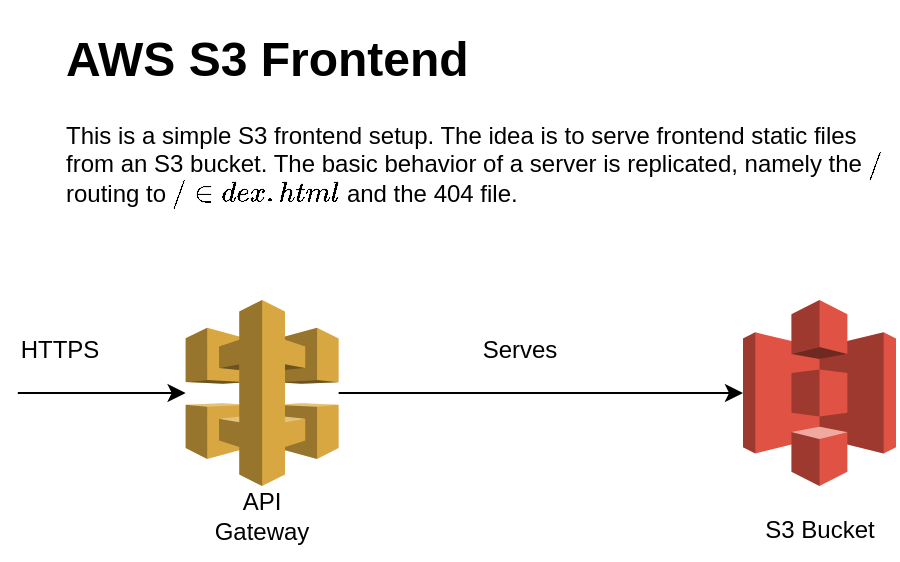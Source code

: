 <mxfile version="20.5.3" type="device"><diagram id="ArdYzgl4c7e8tbopXAWa" name="Page-1"><mxGraphModel dx="777" dy="680" grid="1" gridSize="10" guides="1" tooltips="1" connect="1" arrows="1" fold="1" page="1" pageScale="1" pageWidth="850" pageHeight="1100" math="0" shadow="0"><root><mxCell id="0"/><mxCell id="1" parent="0"/><mxCell id="G-5ttSB3M2iMCuvFK7LN-1" style="edgeStyle=orthogonalEdgeStyle;rounded=0;orthogonalLoop=1;jettySize=auto;html=1;" edge="1" parent="1" source="G-5ttSB3M2iMCuvFK7LN-2" target="G-5ttSB3M2iMCuvFK7LN-3"><mxGeometry relative="1" as="geometry"/></mxCell><mxCell id="G-5ttSB3M2iMCuvFK7LN-10" style="edgeStyle=orthogonalEdgeStyle;rounded=0;orthogonalLoop=1;jettySize=auto;html=1;startArrow=classic;startFill=1;endArrow=none;endFill=0;" edge="1" parent="1" source="G-5ttSB3M2iMCuvFK7LN-2"><mxGeometry relative="1" as="geometry"><mxPoint x="90.91" y="216.5" as="targetPoint"/></mxGeometry></mxCell><mxCell id="G-5ttSB3M2iMCuvFK7LN-2" value="" style="outlineConnect=0;dashed=0;verticalLabelPosition=bottom;verticalAlign=top;align=center;html=1;shape=mxgraph.aws3.api_gateway;fillColor=#D9A741;gradientColor=none;" vertex="1" parent="1"><mxGeometry x="174.82" y="170" width="76.5" height="93" as="geometry"/></mxCell><mxCell id="G-5ttSB3M2iMCuvFK7LN-3" value="" style="outlineConnect=0;dashed=0;verticalLabelPosition=bottom;verticalAlign=top;align=center;html=1;shape=mxgraph.aws3.s3;fillColor=#E05243;gradientColor=none;" vertex="1" parent="1"><mxGeometry x="453.5" y="170" width="76.5" height="93" as="geometry"/></mxCell><mxCell id="G-5ttSB3M2iMCuvFK7LN-4" value="&lt;h1&gt;AWS S3 Frontend&lt;/h1&gt;&lt;p&gt;This is a simple S3 frontend setup. The idea is to serve frontend static files from an S3 bucket. The basic behavior of a server is replicated, namely the `/` routing to `/index.html` and the 404 file.&lt;/p&gt;" style="text;html=1;strokeColor=none;fillColor=none;spacing=5;spacingTop=-20;whiteSpace=wrap;overflow=hidden;rounded=0;" vertex="1" parent="1"><mxGeometry x="110" y="30" width="420" height="120" as="geometry"/></mxCell><mxCell id="G-5ttSB3M2iMCuvFK7LN-5" value="Serves" style="text;html=1;strokeColor=none;fillColor=none;align=center;verticalAlign=middle;whiteSpace=wrap;rounded=0;" vertex="1" parent="1"><mxGeometry x="312.41" y="180" width="60" height="30" as="geometry"/></mxCell><mxCell id="G-5ttSB3M2iMCuvFK7LN-6" value="API Gateway" style="text;html=1;strokeColor=none;fillColor=none;align=center;verticalAlign=middle;whiteSpace=wrap;rounded=0;" vertex="1" parent="1"><mxGeometry x="183.07" y="263" width="60" height="30" as="geometry"/></mxCell><mxCell id="G-5ttSB3M2iMCuvFK7LN-7" value="S3 Bucket" style="text;html=1;strokeColor=none;fillColor=none;align=center;verticalAlign=middle;whiteSpace=wrap;rounded=0;" vertex="1" parent="1"><mxGeometry x="461.75" y="270" width="60" height="30" as="geometry"/></mxCell><mxCell id="G-5ttSB3M2iMCuvFK7LN-8" value="HTTPS" style="text;html=1;strokeColor=none;fillColor=none;align=center;verticalAlign=middle;whiteSpace=wrap;rounded=0;" vertex="1" parent="1"><mxGeometry x="82.41" y="180" width="60" height="30" as="geometry"/></mxCell></root></mxGraphModel></diagram></mxfile>